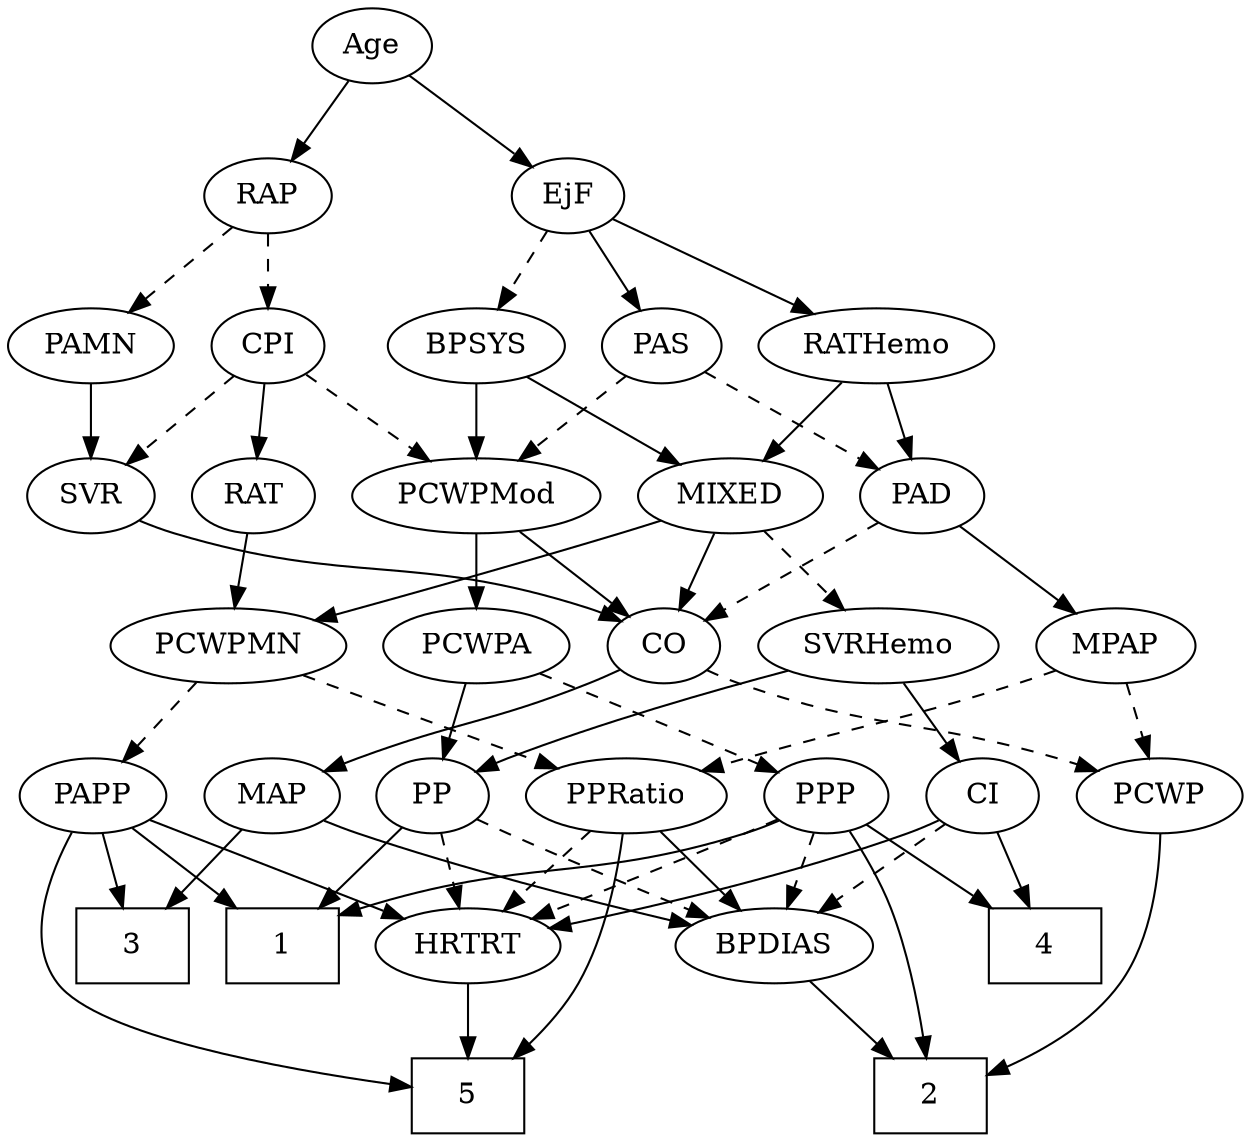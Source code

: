 strict digraph {
	graph [bb="0,0,552.78,540"];
	node [label="\N"];
	1	[height=0.5,
		pos="114.68,90",
		shape=box,
		width=0.75];
	2	[height=0.5,
		pos="407.68,18",
		shape=box,
		width=0.75];
	3	[height=0.5,
		pos="42.681,90",
		shape=box,
		width=0.75];
	4	[height=0.5,
		pos="462.68,90",
		shape=box,
		width=0.75];
	5	[height=0.5,
		pos="199.68,18",
		shape=box,
		width=0.75];
	Age	[height=0.5,
		pos="168.68,522",
		width=0.75];
	EjF	[height=0.5,
		pos="254.68,450",
		width=0.75];
	Age -> EjF	[pos="e,238.15,464.46 185.26,507.5 197.99,497.14 215.77,482.67 230.14,470.97",
		style=solid];
	RAP	[height=0.5,
		pos="124.68,450",
		width=0.77632];
	Age -> RAP	[pos="e,134.93,467.31 158.7,505.12 153.26,496.47 146.41,485.58 140.29,475.83",
		style=solid];
	BPSYS	[height=0.5,
		pos="213.68,378",
		width=1.0471];
	EjF -> BPSYS	[pos="e,223.42,395.63 245.17,432.76 240.22,424.32 234.06,413.8 228.51,404.31",
		style=dashed];
	PAS	[height=0.5,
		pos="296.68,378",
		width=0.75];
	EjF -> PAS	[pos="e,286.9,395.31 264.21,433.12 269.35,424.56 275.8,413.8 281.6,404.13",
		style=solid];
	RATHemo	[height=0.5,
		pos="390.68,378",
		width=1.3721];
	EjF -> RATHemo	[pos="e,363.24,393.13 275.34,438.37 296.25,427.6 329.02,410.74 354.3,397.73",
		style=solid];
	PAMN	[height=0.5,
		pos="43.681,378",
		width=1.011];
	RAP -> PAMN	[pos="e,61.052,394.01 108.68,435.17 97.3,425.34 81.79,411.93 68.775,400.69",
		style=dashed];
	CPI	[height=0.5,
		pos="124.68,378",
		width=0.75];
	RAP -> CPI	[pos="e,124.68,396.1 124.68,431.7 124.68,423.98 124.68,414.71 124.68,406.11",
		style=dashed];
	MIXED	[height=0.5,
		pos="323.68,306",
		width=1.1193];
	CO	[height=0.5,
		pos="300.68,234",
		width=0.75];
	MIXED -> CO	[pos="e,306.2,251.79 318.11,288.05 315.49,280.06 312.29,270.33 309.35,261.4",
		style=solid];
	PCWPMN	[height=0.5,
		pos="103.68,234",
		width=1.3902];
	MIXED -> PCWPMN	[pos="e,140.82,246.12 293.15,294.23 287.05,292.13 280.67,289.97 274.68,288 232.89,274.28 185.04,259.53 150.61,249.08",
		style=solid];
	SVRHemo	[height=0.5,
		pos="395.68,234",
		width=1.3902];
	MIXED -> SVRHemo	[pos="e,379,251.22 339.66,289.46 349.06,280.32 361.13,268.59 371.66,258.35",
		style=dashed];
	MPAP	[height=0.5,
		pos="498.68,234",
		width=0.97491];
	PPRatio	[height=0.5,
		pos="280.68,162",
		width=1.1013];
	MPAP -> PPRatio	[pos="e,310.92,173.77 471.83,222.19 466.19,220.05 460.27,217.88 454.68,216 399.89,197.56 384.79,197.48 329.68,180 326.73,179.06 323.69,\
178.07 320.63,177.06",
		style=dashed];
	PCWP	[height=0.5,
		pos="517.68,162",
		width=0.97491];
	MPAP -> PCWP	[pos="e,512.99,180.28 503.28,216.05 505.4,208.26 507.96,198.82 510.33,190.08",
		style=dashed];
	BPSYS -> MIXED	[pos="e,301.24,321.28 235.41,363.17 251.77,352.76 274.42,338.35 292.67,326.73",
		style=solid];
	PCWPMod	[height=0.5,
		pos="213.68,306",
		width=1.4443];
	BPSYS -> PCWPMod	[pos="e,213.68,324.1 213.68,359.7 213.68,351.98 213.68,342.71 213.68,334.11",
		style=solid];
	PAD	[height=0.5,
		pos="410.68,306",
		width=0.79437];
	PAD -> MPAP	[pos="e,480.55,249.42 427.65,291.5 440.34,281.41 457.93,267.41 472.43,255.88",
		style=solid];
	PAD -> CO	[pos="e,319.53,247 391.27,292.65 373.72,281.48 347.72,264.93 328.06,252.42",
		style=dashed];
	MAP	[height=0.5,
		pos="119.68,162",
		width=0.84854];
	CO -> MAP	[pos="e,143.68,173.53 279.53,222.54 274.7,220.28 269.55,217.98 264.68,216 218.97,197.44 205.74,197.66 159.68,180 157.48,179.16 155.22,\
178.27 152.95,177.35",
		style=solid];
	CO -> PCWP	[pos="e,490.86,173.91 321.72,222.27 326.57,220.02 331.74,217.8 336.68,216 395.84,194.47 413.78,199.37 473.68,180 476.22,179.18 478.83,\
178.29 481.45,177.36",
		style=dashed];
	PAS -> PAD	[pos="e,390.86,319.17 316.02,365.13 334.17,353.98 361.54,337.17 382.19,324.49",
		style=dashed];
	PAS -> PCWPMod	[pos="e,232.66,323.01 280.28,363.17 268.94,353.6 253.58,340.65 240.47,329.6",
		style=dashed];
	SVR	[height=0.5,
		pos="43.681,306",
		width=0.77632];
	PAMN -> SVR	[pos="e,43.681,324.1 43.681,359.7 43.681,351.98 43.681,342.71 43.681,334.11",
		style=solid];
	RATHemo -> MIXED	[pos="e,339.14,323.15 375.14,360.76 366.52,351.75 355.63,340.39 346.1,330.43",
		style=solid];
	RATHemo -> PAD	[pos="e,405.88,323.79 395.52,360.05 397.78,352.14 400.53,342.54 403.06,333.69",
		style=solid];
	RAT	[height=0.5,
		pos="116.68,306",
		width=0.75827];
	CPI -> RAT	[pos="e,118.64,324.1 122.7,359.7 121.82,351.98 120.76,342.71 119.78,334.11",
		style=solid];
	CPI -> SVR	[pos="e,59.65,320.8 108.68,363.17 96.918,353.01 80.744,339.03 67.473,327.56",
		style=dashed];
	CPI -> PCWPMod	[pos="e,193.59,322.8 141.42,363.83 153.8,354.1 170.94,340.62 185.42,329.22",
		style=dashed];
	RAT -> PCWPMN	[pos="e,106.89,252.28 113.53,288.05 112.1,280.35 110.37,271.03 108.76,262.36",
		style=solid];
	SVR -> CO	[pos="e,280.1,245.79 64.858,294.23 69.948,291.93 75.433,289.69 80.681,288 159.99,262.43 185.51,277.99 264.68,252 266.6,251.37 268.55,250.66 \
270.5,249.9",
		style=solid];
	PCWPMod -> CO	[pos="e,283.94,248.47 233.42,289.12 246.04,278.96 262.51,265.71 276,254.86",
		style=solid];
	PCWPA	[height=0.5,
		pos="213.68,234",
		width=1.1555];
	PCWPMod -> PCWPA	[pos="e,213.68,252.1 213.68,287.7 213.68,279.98 213.68,270.71 213.68,262.11",
		style=solid];
	PP	[height=0.5,
		pos="195.68,162",
		width=0.75];
	PCWPA -> PP	[pos="e,200,179.79 209.32,216.05 207.29,208.14 204.82,198.54 202.54,189.69",
		style=solid];
	PPP	[height=0.5,
		pos="365.68,162",
		width=0.75];
	PCWPA -> PPP	[pos="e,344.38,173.11 241.38,220.46 264.91,209.78 299.56,193.99 329.68,180 331.47,179.17 333.3,178.31 335.15,177.45",
		style=dashed];
	PCWPMN -> PPRatio	[pos="e,251.65,174.48 136.15,220.16 166.08,208.32 210.55,190.73 242.25,178.2",
		style=dashed];
	PAPP	[height=0.5,
		pos="39.681,162",
		width=0.88464];
	PCWPMN -> PAPP	[pos="e,54.004,178.67 88.837,216.76 80.562,207.71 70.114,196.29 60.98,186.3",
		style=dashed];
	SVRHemo -> PP	[pos="e,216.8,173.53 357.74,222.25 324.19,212.39 274.11,196.79 231.68,180 229.85,179.28 227.98,178.5 226.1,177.7",
		style=solid];
	CI	[height=0.5,
		pos="437.68,162",
		width=0.75];
	SVRHemo -> CI	[pos="e,427.9,179.31 405.85,216.05 410.87,207.68 417.04,197.4 422.6,188.13",
		style=solid];
	BPDIAS	[height=0.5,
		pos="337.68,90",
		width=1.1735];
	BPDIAS -> 2	[pos="e,390.39,36.292 353.56,73.116 362.31,64.373 373.35,53.334 383.17,43.51",
		style=solid];
	MAP -> 3	[pos="e,61.605,108.2 103.73,146.5 93.776,137.45 80.724,125.59 69.244,115.15",
		style=solid];
	MAP -> BPDIAS	[pos="e,302.51,100.21 143.2,150.49 148.57,148.23 154.29,145.94 159.68,144 204.33,127.92 256.46,112.82 292.73,102.88",
		style=solid];
	PP -> 1	[pos="e,134.37,108.02 179.68,147.17 169.01,137.95 154.72,125.6 142.25,114.82",
		style=solid];
	PP -> BPDIAS	[pos="e,311.19,104.06 216.94,150.52 239.43,139.43 275.31,121.75 302.12,108.53",
		style=dashed];
	HRTRT	[height=0.5,
		pos="199.68,90",
		width=1.1013];
	PP -> HRTRT	[pos="e,198.7,108.1 196.67,143.7 197.11,135.98 197.64,126.71 198.13,118.11",
		style=dashed];
	PPP -> 1	[pos="e,141.92,104.7 345.09,150.23 340.14,147.94 334.8,145.69 329.68,144 255.66,119.48 229.74,132.4 151.7,107.88",
		style=solid];
	PPP -> 2	[pos="e,405.03,36.327 373.8,144.62 378.65,134.31 384.64,120.61 388.68,108 395.17,87.718 400.1,64.121 403.3,46.322",
		style=solid];
	PPP -> 4	[pos="e,438.79,108.24 383.47,148.16 396.58,138.7 414.77,125.58 430.41,114.29",
		style=solid];
	PPP -> BPDIAS	[pos="e,344.46,107.96 359.04,144.41 355.81,136.34 351.85,126.43 348.22,117.35",
		style=dashed];
	PPP -> HRTRT	[pos="e,228.78,102.34 344.45,150.74 339.62,148.47 334.49,146.11 329.68,144 299.21,130.61 264.26,116.42 238.27,106.1",
		style=dashed];
	PPRatio -> 5	[pos="e,218.9,36.148 276.76,144.04 271.97,125.44 262.74,95.158 248.68,72 242.51,61.831 234.17,51.915 226.13,43.463",
		style=solid];
	PPRatio -> BPDIAS	[pos="e,324.53,107.15 293.9,144.76 301.09,135.93 310.13,124.83 318.13,115.01",
		style=solid];
	PPRatio -> HRTRT	[pos="e,217.22,106.16 263.1,145.81 251.96,136.18 237.36,123.56 224.98,112.86",
		style=dashed];
	PCWP -> 2	[pos="e,434.97,27.973 518,143.96 517.53,124.73 514.16,93.369 498.68,72 485.29,53.507 463.3,40.443 444.29,31.913",
		style=solid];
	CI -> 4	[pos="e,456.45,108.45 443.61,144.41 446.42,136.54 449.85,126.93 453.02,118.04",
		style=solid];
	CI -> BPDIAS	[pos="e,358.87,105.83 419.8,148.49 405.26,138.31 384.43,123.72 367.39,111.79",
		style=dashed];
	CI -> HRTRT	[pos="e,235.32,98.258 416.64,150.27 411.8,148.02 406.62,145.8 401.68,144 349.11,124.88 286.54,109.55 245.12,100.4",
		style=solid];
	PAPP -> 1	[pos="e,96.423,108.04 55.586,146.15 65.299,137.09 77.943,125.29 89.042,114.93",
		style=solid];
	PAPP -> 3	[pos="e,41.948,108.1 40.422,143.7 40.753,135.98 41.15,126.71 41.519,118.11",
		style=solid];
	PAPP -> 5	[pos="e,172.56,22.412 25.532,145.49 10.059,126.59 -10.405,94.41 6.6806,72 25.503,47.312 112.08,31.266 162.66,23.827",
		style=solid];
	PAPP -> HRTRT	[pos="e,172.05,103.09 64.33,150.22 90.591,138.73 132.46,120.41 162.68,107.19",
		style=solid];
	HRTRT -> 5	[pos="e,199.68,36.104 199.68,71.697 199.68,63.983 199.68,54.712 199.68,46.112",
		style=solid];
}
